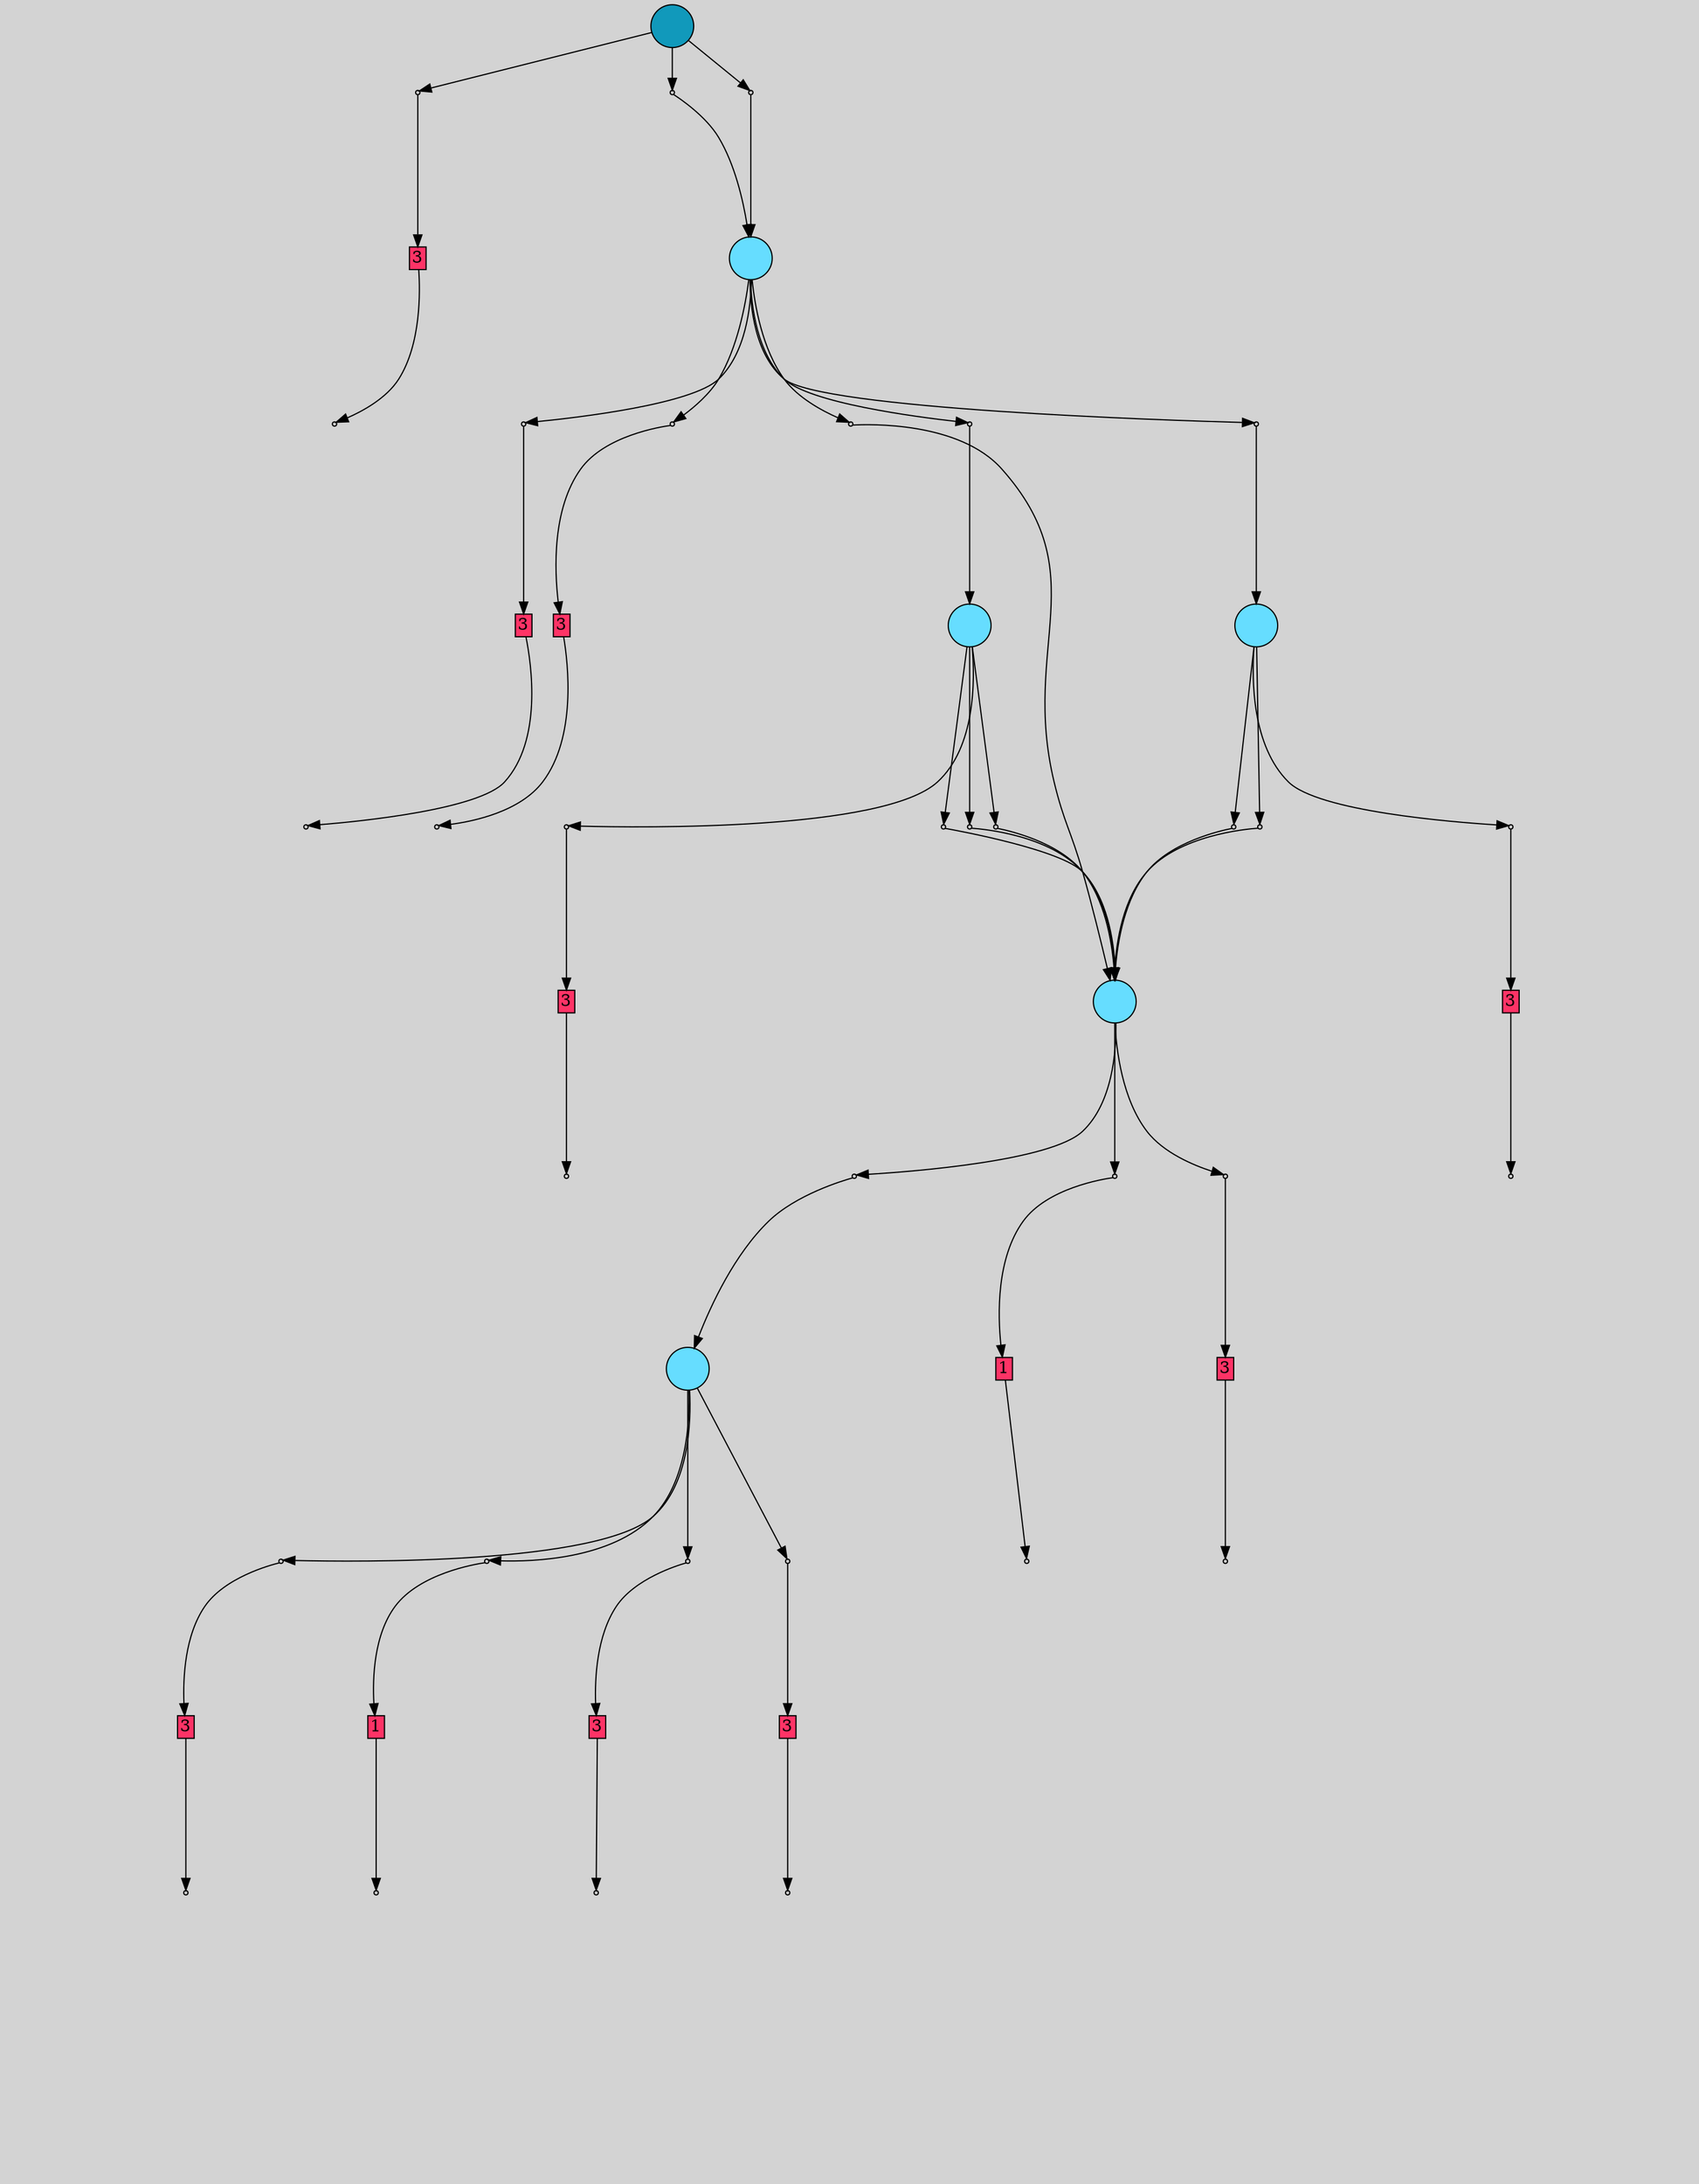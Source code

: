 // File exported with GEGELATI v1.4.0
// On the 2025-07-12 13:27:45
// With the File::TPGGraphDotExporter
digraph{
	graph[pad = "0.212, 0.055" bgcolor = lightgray]
	node[shape=circle style = filled label = ""]
		T782740 [fillcolor="#1199bb"]
		A782741 [fillcolor="#ff3366" shape=box margin=0.03 width=0 height=0 label="3"]
		T390521 [fillcolor="#66ddff"]
		T200621 [fillcolor="#66ddff"]
		A380545 [fillcolor="#ff3366" shape=box margin=0.03 width=0 height=0 label="3"]
		A390711 [fillcolor="#ff3366" shape=box margin=0.03 width=0 height=0 label="3"]
		T54927 [fillcolor="#66ddff"]
		T346404 [fillcolor="#66ddff"]
		A200768 [fillcolor="#ff3366" shape=box margin=0.03 width=0 height=0 label="3"]
		A63090 [fillcolor="#ff3366" shape=box margin=0.03 width=0 height=0 label="3"]
		T38288 [fillcolor="#66ddff"]
		A61356 [fillcolor="#ff3366" shape=box margin=0.03 width=0 height=0 label="1"]
		A346018 [fillcolor="#ff3366" shape=box margin=0.03 width=0 height=0 label="3"]
		A35405 [fillcolor="#ff3366" shape=box margin=0.03 width=0 height=0 label="3"]
		A38706 [fillcolor="#ff3366" shape=box margin=0.03 width=0 height=0 label="1"]
		A38707 [fillcolor="#ff3366" shape=box margin=0.03 width=0 height=0 label="3"]
		A38708 [fillcolor="#ff3366" shape=box margin=0.03 width=0 height=0 label="3"]
		P3270646 [fillcolor="#cccccc" shape=point label="0"] //
		I3270646 [shape=box style=invis label="11|0&1|15#1|16&#92;n2|11&0|0#1|11&#92;n13|1&1|14#0|11&#92;n2|3&0|14#1|8&#92;n16|1&0|3#1|3&#92;n18|0&0|14#0|15&#92;n"] //0.906951|-0.296555|-0.915305|0.949327|-0.336242|-0.098608|0.330843|-0.085119|0.726186|-0.009078|0.855984|-0.815846|
		P3270646 -> I3270646[style=invis]
		A782741 [fillcolor="#ff3366" shape=box margin=0.03 width=0 height=0 label="3"]
		T782740 -> P3270646 -> A782741
		P3270647 [fillcolor="#cccccc" shape=point label="0"] //
		I3270647 [shape=box style=invis label="5|5&1|6#1|2&#92;n2|0&0|5#1|15&#92;n18|6&1|3#1|1&#92;n18|3&0|0#0|1&#92;n3|4&1|13#0|16&#92;n4|12&1|12#0|4&#92;n8|1&0|12#0|16&#92;n16|0&0|6#1|13&#92;n9|8&0|1#0|6&#92;n0|0&0|0#0|8&#92;n4|6&1|3#0|13&#92;n13|2&1|9#0|6&#92;n15|0&0|2#1|6&#92;n"] //0.652215|0.741975|-0.179357|0.151369|0.441976|-0.759862|0.881328|-0.189266|0.084303|0.990945|0.327096|0.195094|0.438653|-0.384057|0.713423|0.843535|0.320572|0.288222|-0.710804|0.734007|0.329027|0.398251|-0.925385|0.738733|-0.095866|0.207587|
		P3270647 -> I3270647[style=invis]
		T782740 -> P3270647 -> T390521
		P3270648 [fillcolor="#cccccc" shape=point label="0"] //
		I3270648 [shape=box style=invis label="15|10&0|13#0|13&#92;n16|0&0|14#1|6&#92;n2|2&0|13#0|10&#92;n16|2&0|15#0|6&#92;n11|2&0|15#1|10&#92;n15|0&0|2#1|6&#92;n"] //-0.080408|0.697804|-0.378851|0.808497|0.688855|0.076054|-0.102492|0.829202|0.527829|-0.434256|-0.095866|0.207587|
		P3270648 -> I3270648[style=invis]
		T782740 -> P3270648 -> T390521
		P3270649 [fillcolor="#cccccc" shape=point label="1"] //
		I3270649 [shape=box style=invis label="14|2&1|5#1|16&#92;n19|0&0|15#1|5&#92;n1|10&1|10#0|13&#92;n11|0&1|10#0|10&#92;n13|4&1|15#1|11&#92;n4|7&0|13#1|5&#92;n4|2&0|4#0|7&#92;n9|0&1|5#0|16&#92;n17|6&1|14#1|7&#92;n7|3&0|6#1|5&#92;n1|12&1|0#0|15&#92;n4|4&1|2#0|6&#92;n7|1&0|12#1|4&#92;n13|8&1|3#1|3&#92;n12|7&0|0#1|13&#92;n8|5&1|13#0|3&#92;n1|0&0|7#0|8&#92;n"] //-0.476175|0.051921|-0.202525|0.400749|0.841693|0.658325|-0.350949|-0.278999|-0.507660|-0.203967|-0.506295|0.403243|0.295819|0.016739|0.141401|0.519038|0.662461|-0.488039|0.764804|0.672532|0.737346|0.658458|0.959199|-0.171880|0.131573|-0.874264|-0.825637|0.729993|-0.354961|0.586312|-0.451582|-0.912940|-0.199090|0.421106|
		P3270649 -> I3270649[style=invis]
		A782741 -> P3270649
		P3270650 [fillcolor="#cccccc" shape=point label="0"] //
		I3270650 [shape=box style=invis label="6|2&0|0#0|11&#92;n15|0&0|2#1|6&#92;n"] //-0.647805|-0.531070|-0.071432|0.207587|
		P3270650 -> I3270650[style=invis]
		T390521 -> P3270650 -> T200621
		P3270651 [fillcolor="#cccccc" shape=point label="0"] //
		I3270651 [shape=box style=invis label="4|2&1|3#1|9&#92;n15|0&0|2#1|6&#92;n"] //0.695528|-0.984067|-0.071432|0.207587|
		P3270651 -> I3270651[style=invis]
		A380545 [fillcolor="#ff3366" shape=box margin=0.03 width=0 height=0 label="3"]
		T390521 -> P3270651 -> A380545
		P3270652 [fillcolor="#cccccc" shape=point label="0"] //
		I3270652 [shape=box style=invis label="17|5&1|10#0|5&#92;n13|11&0|5#1|10&#92;n17|3&0|11#0|10&#92;n4|2&0|16#1|12&#92;n15|0&0|2#1|6&#92;n"] //-0.961765|0.545354|-0.992886|-0.924005|-0.066315|-0.854796|-0.465865|0.654292|-0.071432|0.207587|
		P3270652 -> I3270652[style=invis]
		A390711 [fillcolor="#ff3366" shape=box margin=0.03 width=0 height=0 label="3"]
		T390521 -> P3270652 -> A390711
		P3270653 [fillcolor="#cccccc" shape=point label="0"] //
		I3270653 [shape=box style=invis label="7|0&1|14#1|10&#92;n"] //0.618654|-0.689187|
		P3270653 -> I3270653[style=invis]
		T390521 -> P3270653 -> T54927
		P3270654 [fillcolor="#cccccc" shape=point label="0"] //
		I3270654 [shape=box style=invis label="6|2&0|0#0|11&#92;n15|0&0|2#1|6&#92;n"] //-0.647805|-0.531070|-0.092725|0.207587|
		P3270654 -> I3270654[style=invis]
		T390521 -> P3270654 -> T346404
		P3270655 [fillcolor="#cccccc" shape=point label="0"] //
		I3270655 [shape=box style=invis label="8|0&0|1#0|13&#92;n6|2&0|0#0|11&#92;n15|0&0|2#1|15&#92;n4|0&1|12#0|0&#92;n"] //0.765465|0.058649|-0.647805|-0.531070|-0.094634|0.207587|-0.437828|-0.809764|
		P3270655 -> I3270655[style=invis]
		T200621 -> P3270655 -> T54927
		P3270656 [fillcolor="#cccccc" shape=point label="0"] //
		I3270656 [shape=box style=invis label="6|2&0|0#0|11&#92;n15|0&0|2#1|6&#92;n4|0&1|0#0|0&#92;n"] //-0.647805|-0.531070|-0.094634|0.207587|-0.437828|-0.809764|
		P3270656 -> I3270656[style=invis]
		T200621 -> P3270656 -> T54927
		P3270657 [fillcolor="#cccccc" shape=point label="0"] //
		I3270657 [shape=box style=invis label="6|1&0|2#1|4&#92;n1|7&0|14#0|14&#92;n11|3&0|7#1|11&#92;n4|0&1|4#0|16&#92;n6|2&0|0#0|11&#92;n15|0&0|2#1|15&#92;n4|0&1|12#0|0&#92;n"] //0.475186|-0.817174|1.250430|-0.695522|0.099367|-0.839831|0.232986|0.936750|-0.647805|-0.531070|-0.094634|0.207587|-0.437828|-0.809764|
		P3270657 -> I3270657[style=invis]
		A200768 [fillcolor="#ff3366" shape=box margin=0.03 width=0 height=0 label="3"]
		T200621 -> P3270657 -> A200768
		P3270658 [fillcolor="#cccccc" shape=point label="0"] //
		I3270658 [shape=box style=invis label="6|2&0|0#0|11&#92;n15|0&0|2#1|6&#92;n"] //-0.647805|-0.531070|-0.092725|0.207587|
		P3270658 -> I3270658[style=invis]
		T200621 -> P3270658 -> T54927
		P3270659 [fillcolor="#cccccc" shape=point label="1"] //
		I3270659 [shape=box style=invis label="1|2&1|1#1|8&#92;n18|2&0|2#0|3&#92;n18|0&1|10#1|5&#92;n15|3&0|15#1|9&#92;n15|10&1|3#1|13&#92;n18|5&0|10#0|1&#92;n3|1&1|1#1|11&#92;n13|2&0|14#1|11&#92;n11|12&0|5#1|4&#92;n5|5&1|9#0|11&#92;n11|9&1|1#1|16&#92;n13|1&1|2#0|10&#92;n13|4&0|9#0|12&#92;n15|0&0|13#1|4&#92;n"] //-0.542417|-0.665868|-0.398613|0.989340|-0.361891|0.210393|0.053348|-0.651759|-0.556655|0.582097|-0.994598|-0.599109|-0.722978|-0.643465|0.645024|0.425926|-0.061670|0.118003|0.255516|0.002540|0.226320|0.925597|0.855187|0.979978|-0.500620|0.118579|-0.611982|0.447091|
		P3270659 -> I3270659[style=invis]
		A380545 -> P3270659
		P3270660 [fillcolor="#cccccc" shape=point label="1"] //
		I3270660 [shape=box style=invis label="15|2&0|2#0|2&#92;n2|8&0|12#1|13&#92;n6|1&1|12#1|5&#92;n12|3&1|14#0|1&#92;n0|4&1|11#0|8&#92;n5|5&1|9#0|11&#92;n16|0&1|15#1|13&#92;n"] //-0.943853|0.645144|0.962947|0.062315|0.426247|0.432589|-0.512220|1.141411|-0.366505|-0.723123|0.255516|0.002540|-0.831820|-0.729699|
		P3270660 -> I3270660[style=invis]
		A390711 -> P3270660
		P3270661 [fillcolor="#cccccc" shape=point label="0"] //
		I3270661 [shape=box style=invis label="7|1&1|5#0|8&#92;n18|1&0|1#1|15&#92;n4|0&1|0#0|1&#92;n"] //-0.844185|0.857360|-0.086062|0.498224|-0.612261|-0.669650|
		P3270661 -> I3270661[style=invis]
		A63090 [fillcolor="#ff3366" shape=box margin=0.03 width=0 height=0 label="3"]
		T54927 -> P3270661 -> A63090
		P3270662 [fillcolor="#cccccc" shape=point label="0"] //
		I3270662 [shape=box style=invis label="15|0&1|11#0|4&#92;n3|0&1|8#0|13&#92;n"] //-0.106799|0.340852|-0.051333|-0.345693|
		P3270662 -> I3270662[style=invis]
		T54927 -> P3270662 -> T38288
		P3270663 [fillcolor="#cccccc" shape=point label="0"] //
		I3270663 [shape=box style=invis label="8|3&1|12#1|11&#92;n5|5&1|9#0|10&#92;n2|11&0|16#1|10&#92;n11|10&0|5#0|11&#92;n15|0&0|10#0|12&#92;n"] //0.438907|-0.585312|0.260512|0.047095|0.687253|-0.040695|-0.806335|0.119484|-0.025006|0.765513|
		P3270663 -> I3270663[style=invis]
		A61356 [fillcolor="#ff3366" shape=box margin=0.03 width=0 height=0 label="1"]
		T54927 -> P3270663 -> A61356
		P3270664 [fillcolor="#cccccc" shape=point label="0"] //
		I3270664 [shape=box style=invis label="1|2&1|6#0|6&#92;n6|2&0|2#0|11&#92;n15|0&0|2#1|6&#92;n"] //-0.347265|-0.969715|-0.647805|-0.531070|-0.046845|0.207587|
		P3270664 -> I3270664[style=invis]
		A346018 [fillcolor="#ff3366" shape=box margin=0.03 width=0 height=0 label="3"]
		T346404 -> P3270664 -> A346018
		P3270665 [fillcolor="#cccccc" shape=point label="0"] //
		I3270665 [shape=box style=invis label="10|2&0|12#1|10&#92;n6|2&0|2#0|11&#92;n15|0&0|2#1|6&#92;n"] //0.337546|-0.806093|-0.647805|-0.531070|-0.046845|0.207587|
		P3270665 -> I3270665[style=invis]
		T346404 -> P3270665 -> T54927
		P3270666 [fillcolor="#cccccc" shape=point label="0"] //
		I3270666 [shape=box style=invis label="6|2&0|0#0|11&#92;n15|0&0|2#1|6&#92;n"] //-0.647805|-0.531070|-0.092725|0.207587|
		P3270666 -> I3270666[style=invis]
		T346404 -> P3270666 -> T54927
		P3270667 [fillcolor="#cccccc" shape=point label="1"] //
		I3270667 [shape=box style=invis label="13|8&1|3#1|3&#92;n15|4&0|8#0|2&#92;n19|9&0|8#1|10&#92;n5|5&1|4#0|1&#92;n3|0&0|4#1|7&#92;n14|3&1|16#0|9&#92;n5|1&1|9#0|11&#92;n19|2&1|9#1|7&#92;n"] //1.038173|0.729993|-0.594640|-0.577382|0.232944|-0.527336|-0.042761|0.797995|0.272989|-0.264687|-0.901810|-0.682312|0.255516|0.002540|0.318008|0.851892|
		P3270667 -> I3270667[style=invis]
		A200768 -> P3270667
		P3270668 [fillcolor="#cccccc" shape=point label="1"] //
		I3270668 [shape=box style=invis label="3|0&0|4#1|7&#92;n13|8&1|3#1|3&#92;n15|4&0|8#0|2&#92;n5|5&1|4#0|1&#92;n1|3&0|5#0|0&#92;n19|2&1|9#1|7&#92;n5|1&1|9#0|11&#92;n"] //0.272989|-0.264687|1.038173|0.729993|-0.594640|-0.577382|-0.042761|0.797995|-0.186631|0.742834|0.318008|0.851892|0.255516|0.002540|
		P3270668 -> I3270668[style=invis]
		A63090 -> P3270668
		P3270669 [fillcolor="#cccccc" shape=point label="0"] //
		I3270669 [shape=box style=invis label="7|1&1|5#0|8&#92;n4|0&1|0#0|1&#92;n"] //-0.844185|0.857360|-0.612261|-0.669650|
		P3270669 -> I3270669[style=invis]
		A35405 [fillcolor="#ff3366" shape=box margin=0.03 width=0 height=0 label="3"]
		T38288 -> P3270669 -> A35405
		P3270670 [fillcolor="#cccccc" shape=point label="0"] //
		I3270670 [shape=box style=invis label="8|3&1|12#1|11&#92;n5|5&1|9#0|10&#92;n2|11&0|16#1|10&#92;n11|10&0|5#0|11&#92;n15|0&0|10#0|12&#92;n"] //0.438907|-0.585312|0.260512|0.047095|0.687253|-0.040695|-0.806335|0.119484|-0.025006|0.765513|
		P3270670 -> I3270670[style=invis]
		A38706 [fillcolor="#ff3366" shape=box margin=0.03 width=0 height=0 label="1"]
		T38288 -> P3270670 -> A38706
		P3270671 [fillcolor="#cccccc" shape=point label="0"] //
		I3270671 [shape=box style=invis label="7|1&1|5#0|8&#92;n4|0&1|0#0|1&#92;n"] //-0.844185|0.857360|-0.612261|-0.669650|
		P3270671 -> I3270671[style=invis]
		A38707 [fillcolor="#ff3366" shape=box margin=0.03 width=0 height=0 label="3"]
		T38288 -> P3270671 -> A38707
		P3270672 [fillcolor="#cccccc" shape=point label="0"] //
		I3270672 [shape=box style=invis label="7|1&1|5#0|8&#92;n4|0&1|0#0|1&#92;n"] //-0.844185|0.857360|-0.612261|-0.669650|
		P3270672 -> I3270672[style=invis]
		A38708 [fillcolor="#ff3366" shape=box margin=0.03 width=0 height=0 label="3"]
		T38288 -> P3270672 -> A38708
		P3270673 [fillcolor="#cccccc" shape=point label="1"] //
		I3270673 [shape=box style=invis label="12|3&1|14#1|10&#92;n1|6&1|4#0|16&#92;n16|1&1|1#1|7&#92;n14|2&0|4#0|16&#92;n15|5&1|2#0|7&#92;n10|9&0|5#1|5&#92;n9|5&0|1#1|13&#92;n8|3&0|9#0|11&#92;n7|7&0|6#0|1&#92;n3|0&1|5#0|7&#92;n8|7&0|3#1|16&#92;n5|1&1|10#1|7&#92;n7|4&0|7#0|13&#92;n"] //0.229743|-0.289603|-0.460345|0.748666|-0.404811|0.346335|0.575289|0.150268|0.318764|-0.398657|-0.378445|0.967237|-0.867292|-0.237882|0.445715|0.630967|0.670974|-0.605860|0.512994|-0.458991|-0.124969|-0.764827|-0.388935|0.453449|0.450765|0.798618|
		P3270673 -> I3270673[style=invis]
		A61356 -> P3270673
		P3270674 [fillcolor="#cccccc" shape=point label="1"] //
		I3270674 [shape=box style=invis label="16|8&0|4#1|13&#92;n17|8&0|8#1|2&#92;n4|1&0|8#1|11&#92;n6|0&0|14#1|2&#92;n12|12&1|15#0|0&#92;n4|0&1|4#0|12&#92;n14|0&1|11#0|13&#92;n8|3&0|13#0|0&#92;n19|0&1|8#0|2&#92;n3|5&1|6#1|4&#92;n7|1&0|13#1|16&#92;n12|2&1|8#1|14&#92;n7|4&0|15#0|3&#92;n9|0&0|4#0|9&#92;n3|2&0|14#1|14&#92;n18|1&1|6#0|15&#92;n"] //-0.288927|0.263083|-0.296830|-0.931627|-0.589610|0.033205|0.272989|-0.264687|0.428709|0.234914|0.796193|0.091960|0.375184|0.427122|-0.463385|0.499538|-0.684944|-0.058509|0.265880|-0.397599|0.726957|-0.812602|0.594892|-0.030621|0.654539|-0.933523|-0.486586|0.772221|0.664990|0.770962|0.485254|0.278570|
		P3270674 -> I3270674[style=invis]
		A346018 -> P3270674
		P3270675 [fillcolor="#cccccc" shape=point label="1"] //
		I3270675 [shape=box style=invis label="3|0&0|4#1|7&#92;n15|10&1|3#1|13&#92;n17|3&1|5#0|10&#92;n12|10&1|11#0|10&#92;n2|1&0|13#0|10&#92;n7|5&0|3#1|12&#92;n1|3&0|5#0|0&#92;n19|4&0|3#0|7&#92;n15|2&0|2#0|2&#92;n5|5&1|9#0|11&#92;n"] //0.272989|-0.264687|-0.556655|0.582097|0.585687|0.979978|0.811531|0.685642|-0.256547|0.997725|0.444291|-0.713718|-0.186631|0.742834|0.898589|0.032661|-0.943853|0.645144|0.255516|0.002540|
		P3270675 -> I3270675[style=invis]
		A35405 -> P3270675
		P3270676 [fillcolor="#cccccc" shape=point label="1"] //
		I3270676 [shape=box style=invis label="14|2&0|4#0|16&#92;n10|2&1|15#0|15&#92;n12|3&1|14#1|10&#92;n1|6&1|4#0|16&#92;n16|1&1|1#1|7&#92;n15|5&1|1#1|4&#92;n10|9&0|5#1|5&#92;n9|5&0|1#1|13&#92;n13|0&1|1#0|6&#92;n8|3&0|9#0|11&#92;n4|4&1|6#0|6&#92;n5|1&1|10#1|7&#92;n"] //0.575289|0.150268|-0.167000|0.519117|0.229743|-0.289603|-0.460345|0.748666|-0.404811|0.346335|0.500545|-0.482101|-0.378445|0.967237|-0.867292|-0.237882|0.442399|-0.499093|0.445715|0.630967|0.821755|0.250982|-0.388935|0.453449|
		P3270676 -> I3270676[style=invis]
		A38706 -> P3270676
		P3270677 [fillcolor="#cccccc" shape=point label="1"] //
		I3270677 [shape=box style=invis label="15|2&0|2#0|2&#92;n3|0&0|4#1|7&#92;n15|10&1|3#1|13&#92;n12|10&1|11#0|10&#92;n19|5&1|11#0|0&#92;n15|3&0|15#1|9&#92;n2|1&0|13#0|10&#92;n12|10&0|15#1|4&#92;n12|0&0|10#1|8&#92;n9|8&0|2#1|13&#92;n15|4&0|8#0|2&#92;n5|2&1|15#1|9&#92;n"] //-0.943853|0.645144|0.272989|-0.264687|-0.556655|0.582097|0.559698|0.685642|0.471610|-0.490445|0.053348|-0.651759|-0.256547|0.997725|-0.018197|-0.020409|0.051975|0.246803|0.817521|-0.380706|-0.594640|-0.577382|-0.351753|0.439073|
		P3270677 -> I3270677[style=invis]
		A38707 -> P3270677
		P3270678 [fillcolor="#cccccc" shape=point label="1"] //
		I3270678 [shape=box style=invis label="15|10&1|3#1|13&#92;n3|0&0|4#1|7&#92;n13|8&1|3#1|3&#92;n18|12&0|4#1|4&#92;n17|3&1|13#0|10&#92;n12|10&1|11#0|10&#92;n2|1&0|13#0|10&#92;n15|4&0|8#0|2&#92;n1|0&0|0#0|12&#92;n7|5&0|3#1|12&#92;n1|3&0|5#0|0&#92;n19|2&1|9#1|7&#92;n5|5&1|9#0|11&#92;n"] //-0.556655|0.582097|0.272989|-0.264687|0.591771|0.729993|-0.736198|0.970447|0.585687|0.979978|0.559698|0.685642|-0.256547|0.997725|-0.594640|-0.577382|-0.452013|0.714974|0.444291|-0.713718|-0.186631|0.742834|0.318008|0.851892|0.255516|0.002540|
		P3270678 -> I3270678[style=invis]
		A38708 -> P3270678
}
